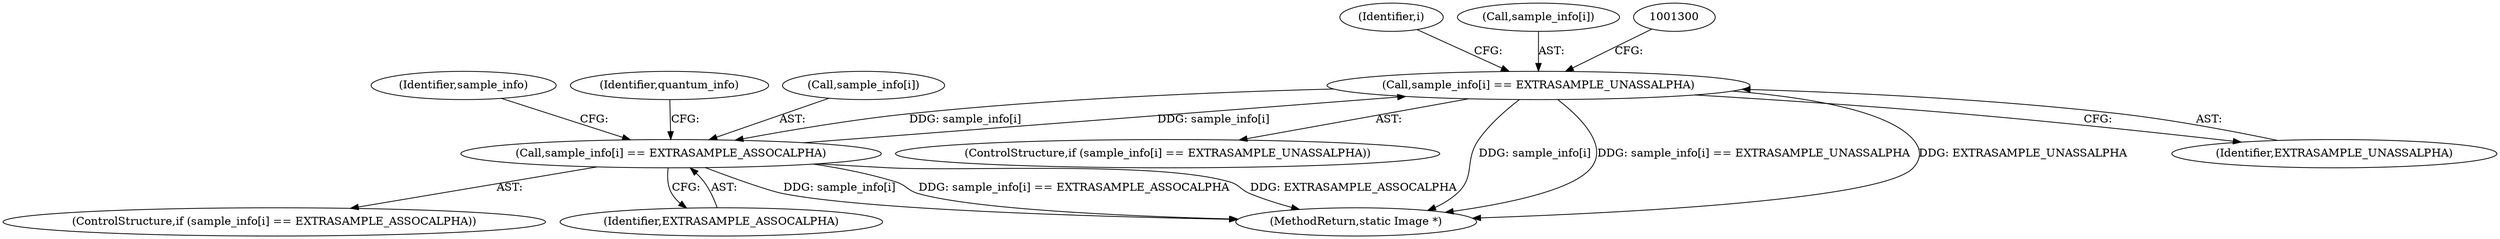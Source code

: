 digraph "0_ImageMagick_58cf5bf4fade82e3b510e8f3463a967278a3e410_0@array" {
"1001294" [label="(Call,sample_info[i] == EXTRASAMPLE_UNASSALPHA)"];
"1001277" [label="(Call,sample_info[i] == EXTRASAMPLE_ASSOCALPHA)"];
"1001294" [label="(Call,sample_info[i] == EXTRASAMPLE_UNASSALPHA)"];
"1001276" [label="(ControlStructure,if (sample_info[i] == EXTRASAMPLE_ASSOCALPHA))"];
"1001281" [label="(Identifier,EXTRASAMPLE_ASSOCALPHA)"];
"1001293" [label="(ControlStructure,if (sample_info[i] == EXTRASAMPLE_UNASSALPHA))"];
"1001294" [label="(Call,sample_info[i] == EXTRASAMPLE_UNASSALPHA)"];
"1001269" [label="(Identifier,i)"];
"1003385" [label="(MethodReturn,static Image *)"];
"1001295" [label="(Call,sample_info[i])"];
"1001277" [label="(Call,sample_info[i] == EXTRASAMPLE_ASSOCALPHA)"];
"1001296" [label="(Identifier,sample_info)"];
"1001284" [label="(Identifier,quantum_info)"];
"1001298" [label="(Identifier,EXTRASAMPLE_UNASSALPHA)"];
"1001278" [label="(Call,sample_info[i])"];
"1001294" -> "1001293"  [label="AST: "];
"1001294" -> "1001298"  [label="CFG: "];
"1001295" -> "1001294"  [label="AST: "];
"1001298" -> "1001294"  [label="AST: "];
"1001300" -> "1001294"  [label="CFG: "];
"1001269" -> "1001294"  [label="CFG: "];
"1001294" -> "1003385"  [label="DDG: sample_info[i]"];
"1001294" -> "1003385"  [label="DDG: sample_info[i] == EXTRASAMPLE_UNASSALPHA"];
"1001294" -> "1003385"  [label="DDG: EXTRASAMPLE_UNASSALPHA"];
"1001294" -> "1001277"  [label="DDG: sample_info[i]"];
"1001277" -> "1001294"  [label="DDG: sample_info[i]"];
"1001277" -> "1001276"  [label="AST: "];
"1001277" -> "1001281"  [label="CFG: "];
"1001278" -> "1001277"  [label="AST: "];
"1001281" -> "1001277"  [label="AST: "];
"1001284" -> "1001277"  [label="CFG: "];
"1001296" -> "1001277"  [label="CFG: "];
"1001277" -> "1003385"  [label="DDG: sample_info[i]"];
"1001277" -> "1003385"  [label="DDG: sample_info[i] == EXTRASAMPLE_ASSOCALPHA"];
"1001277" -> "1003385"  [label="DDG: EXTRASAMPLE_ASSOCALPHA"];
}
